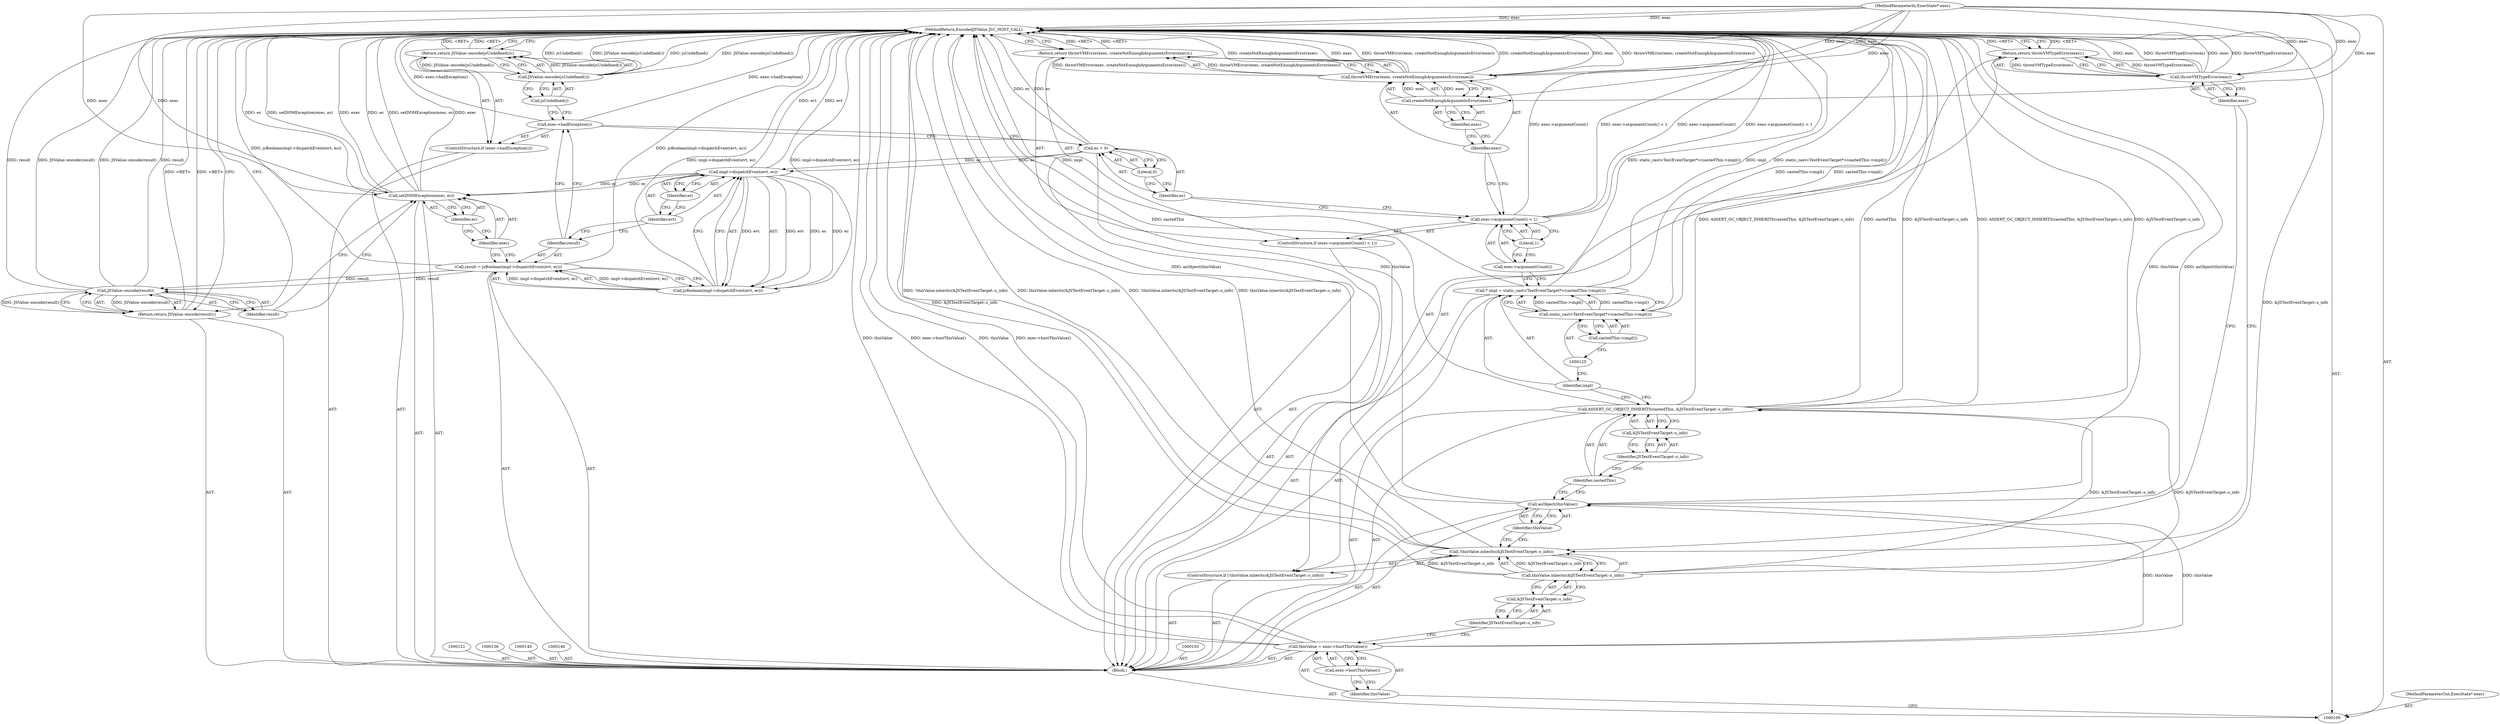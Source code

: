 digraph "0_Chrome_b944f670bb7a8a919daac497a4ea0536c954c201_13" {
"1000159" [label="(MethodReturn,EncodedJSValue JSC_HOST_CALL)"];
"1000101" [label="(MethodParameterIn,ExecState* exec)"];
"1000253" [label="(MethodParameterOut,ExecState* exec)"];
"1000132" [label="(Call,throwVMError(exec, createNotEnoughArgumentsError(exec)))"];
"1000133" [label="(Identifier,exec)"];
"1000134" [label="(Call,createNotEnoughArgumentsError(exec))"];
"1000135" [label="(Identifier,exec)"];
"1000131" [label="(Return,return throwVMError(exec, createNotEnoughArgumentsError(exec));)"];
"1000137" [label="(Call,ec = 0)"];
"1000138" [label="(Identifier,ec)"];
"1000139" [label="(Literal,0)"];
"1000141" [label="(ControlStructure,if (exec->hadException()))"];
"1000142" [label="(Call,exec->hadException())"];
"1000144" [label="(Call,JSValue::encode(jsUndefined()))"];
"1000145" [label="(Call,jsUndefined())"];
"1000143" [label="(Return,return JSValue::encode(jsUndefined());)"];
"1000147" [label="(Call,result = jsBoolean(impl->dispatchEvent(evt, ec)))"];
"1000148" [label="(Identifier,result)"];
"1000149" [label="(Call,jsBoolean(impl->dispatchEvent(evt, ec)))"];
"1000150" [label="(Call,impl->dispatchEvent(evt, ec))"];
"1000151" [label="(Identifier,evt)"];
"1000152" [label="(Identifier,ec)"];
"1000154" [label="(Identifier,exec)"];
"1000155" [label="(Identifier,ec)"];
"1000153" [label="(Call,setDOMException(exec, ec))"];
"1000157" [label="(Call,JSValue::encode(result))"];
"1000158" [label="(Identifier,result)"];
"1000156" [label="(Return,return JSValue::encode(result);)"];
"1000102" [label="(Block,)"];
"1000104" [label="(Call,thisValue = exec->hostThisValue())"];
"1000105" [label="(Identifier,thisValue)"];
"1000106" [label="(Call,exec->hostThisValue())"];
"1000110" [label="(Call,&JSTestEventTarget::s_info)"];
"1000111" [label="(Identifier,JSTestEventTarget::s_info)"];
"1000107" [label="(ControlStructure,if (!thisValue.inherits(&JSTestEventTarget::s_info)))"];
"1000108" [label="(Call,!thisValue.inherits(&JSTestEventTarget::s_info))"];
"1000109" [label="(Call,thisValue.inherits(&JSTestEventTarget::s_info))"];
"1000113" [label="(Call,throwVMTypeError(exec))"];
"1000114" [label="(Identifier,exec)"];
"1000112" [label="(Return,return throwVMTypeError(exec);)"];
"1000115" [label="(Call,asObject(thisValue))"];
"1000116" [label="(Identifier,thisValue)"];
"1000118" [label="(Identifier,castedThis)"];
"1000119" [label="(Call,&JSTestEventTarget::s_info)"];
"1000120" [label="(Identifier,JSTestEventTarget::s_info)"];
"1000117" [label="(Call,ASSERT_GC_OBJECT_INHERITS(castedThis, &JSTestEventTarget::s_info))"];
"1000122" [label="(Call,* impl = static_cast<TestEventTarget*>(castedThis->impl()))"];
"1000123" [label="(Identifier,impl)"];
"1000124" [label="(Call,static_cast<TestEventTarget*>(castedThis->impl()))"];
"1000126" [label="(Call,castedThis->impl())"];
"1000130" [label="(Literal,1)"];
"1000127" [label="(ControlStructure,if (exec->argumentCount() < 1))"];
"1000128" [label="(Call,exec->argumentCount() < 1)"];
"1000129" [label="(Call,exec->argumentCount())"];
"1000159" -> "1000100"  [label="AST: "];
"1000159" -> "1000112"  [label="CFG: "];
"1000159" -> "1000131"  [label="CFG: "];
"1000159" -> "1000143"  [label="CFG: "];
"1000159" -> "1000156"  [label="CFG: "];
"1000112" -> "1000159"  [label="DDG: <RET>"];
"1000131" -> "1000159"  [label="DDG: <RET>"];
"1000143" -> "1000159"  [label="DDG: <RET>"];
"1000156" -> "1000159"  [label="DDG: <RET>"];
"1000117" -> "1000159"  [label="DDG: ASSERT_GC_OBJECT_INHERITS(castedThis, &JSTestEventTarget::s_info)"];
"1000117" -> "1000159"  [label="DDG: castedThis"];
"1000117" -> "1000159"  [label="DDG: &JSTestEventTarget::s_info"];
"1000124" -> "1000159"  [label="DDG: castedThis->impl()"];
"1000142" -> "1000159"  [label="DDG: exec->hadException()"];
"1000108" -> "1000159"  [label="DDG: !thisValue.inherits(&JSTestEventTarget::s_info)"];
"1000108" -> "1000159"  [label="DDG: thisValue.inherits(&JSTestEventTarget::s_info)"];
"1000150" -> "1000159"  [label="DDG: evt"];
"1000157" -> "1000159"  [label="DDG: JSValue::encode(result)"];
"1000157" -> "1000159"  [label="DDG: result"];
"1000104" -> "1000159"  [label="DDG: thisValue"];
"1000104" -> "1000159"  [label="DDG: exec->hostThisValue()"];
"1000113" -> "1000159"  [label="DDG: exec"];
"1000113" -> "1000159"  [label="DDG: throwVMTypeError(exec)"];
"1000115" -> "1000159"  [label="DDG: asObject(thisValue)"];
"1000115" -> "1000159"  [label="DDG: thisValue"];
"1000147" -> "1000159"  [label="DDG: jsBoolean(impl->dispatchEvent(evt, ec))"];
"1000153" -> "1000159"  [label="DDG: setDOMException(exec, ec)"];
"1000153" -> "1000159"  [label="DDG: exec"];
"1000153" -> "1000159"  [label="DDG: ec"];
"1000132" -> "1000159"  [label="DDG: exec"];
"1000132" -> "1000159"  [label="DDG: throwVMError(exec, createNotEnoughArgumentsError(exec))"];
"1000132" -> "1000159"  [label="DDG: createNotEnoughArgumentsError(exec)"];
"1000149" -> "1000159"  [label="DDG: impl->dispatchEvent(evt, ec)"];
"1000122" -> "1000159"  [label="DDG: static_cast<TestEventTarget*>(castedThis->impl())"];
"1000122" -> "1000159"  [label="DDG: impl"];
"1000128" -> "1000159"  [label="DDG: exec->argumentCount()"];
"1000128" -> "1000159"  [label="DDG: exec->argumentCount() < 1"];
"1000144" -> "1000159"  [label="DDG: JSValue::encode(jsUndefined())"];
"1000144" -> "1000159"  [label="DDG: jsUndefined()"];
"1000101" -> "1000159"  [label="DDG: exec"];
"1000109" -> "1000159"  [label="DDG: &JSTestEventTarget::s_info"];
"1000137" -> "1000159"  [label="DDG: ec"];
"1000101" -> "1000100"  [label="AST: "];
"1000101" -> "1000159"  [label="DDG: exec"];
"1000101" -> "1000113"  [label="DDG: exec"];
"1000101" -> "1000132"  [label="DDG: exec"];
"1000101" -> "1000134"  [label="DDG: exec"];
"1000101" -> "1000153"  [label="DDG: exec"];
"1000253" -> "1000100"  [label="AST: "];
"1000132" -> "1000131"  [label="AST: "];
"1000132" -> "1000134"  [label="CFG: "];
"1000133" -> "1000132"  [label="AST: "];
"1000134" -> "1000132"  [label="AST: "];
"1000131" -> "1000132"  [label="CFG: "];
"1000132" -> "1000159"  [label="DDG: exec"];
"1000132" -> "1000159"  [label="DDG: throwVMError(exec, createNotEnoughArgumentsError(exec))"];
"1000132" -> "1000159"  [label="DDG: createNotEnoughArgumentsError(exec)"];
"1000132" -> "1000131"  [label="DDG: throwVMError(exec, createNotEnoughArgumentsError(exec))"];
"1000134" -> "1000132"  [label="DDG: exec"];
"1000101" -> "1000132"  [label="DDG: exec"];
"1000133" -> "1000132"  [label="AST: "];
"1000133" -> "1000128"  [label="CFG: "];
"1000135" -> "1000133"  [label="CFG: "];
"1000134" -> "1000132"  [label="AST: "];
"1000134" -> "1000135"  [label="CFG: "];
"1000135" -> "1000134"  [label="AST: "];
"1000132" -> "1000134"  [label="CFG: "];
"1000134" -> "1000132"  [label="DDG: exec"];
"1000101" -> "1000134"  [label="DDG: exec"];
"1000135" -> "1000134"  [label="AST: "];
"1000135" -> "1000133"  [label="CFG: "];
"1000134" -> "1000135"  [label="CFG: "];
"1000131" -> "1000127"  [label="AST: "];
"1000131" -> "1000132"  [label="CFG: "];
"1000132" -> "1000131"  [label="AST: "];
"1000159" -> "1000131"  [label="CFG: "];
"1000131" -> "1000159"  [label="DDG: <RET>"];
"1000132" -> "1000131"  [label="DDG: throwVMError(exec, createNotEnoughArgumentsError(exec))"];
"1000137" -> "1000102"  [label="AST: "];
"1000137" -> "1000139"  [label="CFG: "];
"1000138" -> "1000137"  [label="AST: "];
"1000139" -> "1000137"  [label="AST: "];
"1000142" -> "1000137"  [label="CFG: "];
"1000137" -> "1000159"  [label="DDG: ec"];
"1000137" -> "1000150"  [label="DDG: ec"];
"1000138" -> "1000137"  [label="AST: "];
"1000138" -> "1000128"  [label="CFG: "];
"1000139" -> "1000138"  [label="CFG: "];
"1000139" -> "1000137"  [label="AST: "];
"1000139" -> "1000138"  [label="CFG: "];
"1000137" -> "1000139"  [label="CFG: "];
"1000141" -> "1000102"  [label="AST: "];
"1000142" -> "1000141"  [label="AST: "];
"1000143" -> "1000141"  [label="AST: "];
"1000142" -> "1000141"  [label="AST: "];
"1000142" -> "1000137"  [label="CFG: "];
"1000145" -> "1000142"  [label="CFG: "];
"1000148" -> "1000142"  [label="CFG: "];
"1000142" -> "1000159"  [label="DDG: exec->hadException()"];
"1000144" -> "1000143"  [label="AST: "];
"1000144" -> "1000145"  [label="CFG: "];
"1000145" -> "1000144"  [label="AST: "];
"1000143" -> "1000144"  [label="CFG: "];
"1000144" -> "1000159"  [label="DDG: JSValue::encode(jsUndefined())"];
"1000144" -> "1000159"  [label="DDG: jsUndefined()"];
"1000144" -> "1000143"  [label="DDG: JSValue::encode(jsUndefined())"];
"1000145" -> "1000144"  [label="AST: "];
"1000145" -> "1000142"  [label="CFG: "];
"1000144" -> "1000145"  [label="CFG: "];
"1000143" -> "1000141"  [label="AST: "];
"1000143" -> "1000144"  [label="CFG: "];
"1000144" -> "1000143"  [label="AST: "];
"1000159" -> "1000143"  [label="CFG: "];
"1000143" -> "1000159"  [label="DDG: <RET>"];
"1000144" -> "1000143"  [label="DDG: JSValue::encode(jsUndefined())"];
"1000147" -> "1000102"  [label="AST: "];
"1000147" -> "1000149"  [label="CFG: "];
"1000148" -> "1000147"  [label="AST: "];
"1000149" -> "1000147"  [label="AST: "];
"1000154" -> "1000147"  [label="CFG: "];
"1000147" -> "1000159"  [label="DDG: jsBoolean(impl->dispatchEvent(evt, ec))"];
"1000149" -> "1000147"  [label="DDG: impl->dispatchEvent(evt, ec)"];
"1000147" -> "1000157"  [label="DDG: result"];
"1000148" -> "1000147"  [label="AST: "];
"1000148" -> "1000142"  [label="CFG: "];
"1000151" -> "1000148"  [label="CFG: "];
"1000149" -> "1000147"  [label="AST: "];
"1000149" -> "1000150"  [label="CFG: "];
"1000150" -> "1000149"  [label="AST: "];
"1000147" -> "1000149"  [label="CFG: "];
"1000149" -> "1000159"  [label="DDG: impl->dispatchEvent(evt, ec)"];
"1000149" -> "1000147"  [label="DDG: impl->dispatchEvent(evt, ec)"];
"1000150" -> "1000149"  [label="DDG: evt"];
"1000150" -> "1000149"  [label="DDG: ec"];
"1000150" -> "1000149"  [label="AST: "];
"1000150" -> "1000152"  [label="CFG: "];
"1000151" -> "1000150"  [label="AST: "];
"1000152" -> "1000150"  [label="AST: "];
"1000149" -> "1000150"  [label="CFG: "];
"1000150" -> "1000159"  [label="DDG: evt"];
"1000150" -> "1000149"  [label="DDG: evt"];
"1000150" -> "1000149"  [label="DDG: ec"];
"1000137" -> "1000150"  [label="DDG: ec"];
"1000150" -> "1000153"  [label="DDG: ec"];
"1000151" -> "1000150"  [label="AST: "];
"1000151" -> "1000148"  [label="CFG: "];
"1000152" -> "1000151"  [label="CFG: "];
"1000152" -> "1000150"  [label="AST: "];
"1000152" -> "1000151"  [label="CFG: "];
"1000150" -> "1000152"  [label="CFG: "];
"1000154" -> "1000153"  [label="AST: "];
"1000154" -> "1000147"  [label="CFG: "];
"1000155" -> "1000154"  [label="CFG: "];
"1000155" -> "1000153"  [label="AST: "];
"1000155" -> "1000154"  [label="CFG: "];
"1000153" -> "1000155"  [label="CFG: "];
"1000153" -> "1000102"  [label="AST: "];
"1000153" -> "1000155"  [label="CFG: "];
"1000154" -> "1000153"  [label="AST: "];
"1000155" -> "1000153"  [label="AST: "];
"1000158" -> "1000153"  [label="CFG: "];
"1000153" -> "1000159"  [label="DDG: setDOMException(exec, ec)"];
"1000153" -> "1000159"  [label="DDG: exec"];
"1000153" -> "1000159"  [label="DDG: ec"];
"1000101" -> "1000153"  [label="DDG: exec"];
"1000150" -> "1000153"  [label="DDG: ec"];
"1000157" -> "1000156"  [label="AST: "];
"1000157" -> "1000158"  [label="CFG: "];
"1000158" -> "1000157"  [label="AST: "];
"1000156" -> "1000157"  [label="CFG: "];
"1000157" -> "1000159"  [label="DDG: JSValue::encode(result)"];
"1000157" -> "1000159"  [label="DDG: result"];
"1000157" -> "1000156"  [label="DDG: JSValue::encode(result)"];
"1000147" -> "1000157"  [label="DDG: result"];
"1000158" -> "1000157"  [label="AST: "];
"1000158" -> "1000153"  [label="CFG: "];
"1000157" -> "1000158"  [label="CFG: "];
"1000156" -> "1000102"  [label="AST: "];
"1000156" -> "1000157"  [label="CFG: "];
"1000157" -> "1000156"  [label="AST: "];
"1000159" -> "1000156"  [label="CFG: "];
"1000156" -> "1000159"  [label="DDG: <RET>"];
"1000157" -> "1000156"  [label="DDG: JSValue::encode(result)"];
"1000102" -> "1000100"  [label="AST: "];
"1000103" -> "1000102"  [label="AST: "];
"1000104" -> "1000102"  [label="AST: "];
"1000107" -> "1000102"  [label="AST: "];
"1000115" -> "1000102"  [label="AST: "];
"1000117" -> "1000102"  [label="AST: "];
"1000121" -> "1000102"  [label="AST: "];
"1000122" -> "1000102"  [label="AST: "];
"1000127" -> "1000102"  [label="AST: "];
"1000136" -> "1000102"  [label="AST: "];
"1000137" -> "1000102"  [label="AST: "];
"1000140" -> "1000102"  [label="AST: "];
"1000141" -> "1000102"  [label="AST: "];
"1000146" -> "1000102"  [label="AST: "];
"1000147" -> "1000102"  [label="AST: "];
"1000153" -> "1000102"  [label="AST: "];
"1000156" -> "1000102"  [label="AST: "];
"1000104" -> "1000102"  [label="AST: "];
"1000104" -> "1000106"  [label="CFG: "];
"1000105" -> "1000104"  [label="AST: "];
"1000106" -> "1000104"  [label="AST: "];
"1000111" -> "1000104"  [label="CFG: "];
"1000104" -> "1000159"  [label="DDG: thisValue"];
"1000104" -> "1000159"  [label="DDG: exec->hostThisValue()"];
"1000104" -> "1000115"  [label="DDG: thisValue"];
"1000105" -> "1000104"  [label="AST: "];
"1000105" -> "1000100"  [label="CFG: "];
"1000106" -> "1000105"  [label="CFG: "];
"1000106" -> "1000104"  [label="AST: "];
"1000106" -> "1000105"  [label="CFG: "];
"1000104" -> "1000106"  [label="CFG: "];
"1000110" -> "1000109"  [label="AST: "];
"1000110" -> "1000111"  [label="CFG: "];
"1000111" -> "1000110"  [label="AST: "];
"1000109" -> "1000110"  [label="CFG: "];
"1000111" -> "1000110"  [label="AST: "];
"1000111" -> "1000104"  [label="CFG: "];
"1000110" -> "1000111"  [label="CFG: "];
"1000107" -> "1000102"  [label="AST: "];
"1000108" -> "1000107"  [label="AST: "];
"1000112" -> "1000107"  [label="AST: "];
"1000108" -> "1000107"  [label="AST: "];
"1000108" -> "1000109"  [label="CFG: "];
"1000109" -> "1000108"  [label="AST: "];
"1000114" -> "1000108"  [label="CFG: "];
"1000116" -> "1000108"  [label="CFG: "];
"1000108" -> "1000159"  [label="DDG: !thisValue.inherits(&JSTestEventTarget::s_info)"];
"1000108" -> "1000159"  [label="DDG: thisValue.inherits(&JSTestEventTarget::s_info)"];
"1000109" -> "1000108"  [label="DDG: &JSTestEventTarget::s_info"];
"1000109" -> "1000108"  [label="AST: "];
"1000109" -> "1000110"  [label="CFG: "];
"1000110" -> "1000109"  [label="AST: "];
"1000108" -> "1000109"  [label="CFG: "];
"1000109" -> "1000159"  [label="DDG: &JSTestEventTarget::s_info"];
"1000109" -> "1000108"  [label="DDG: &JSTestEventTarget::s_info"];
"1000109" -> "1000117"  [label="DDG: &JSTestEventTarget::s_info"];
"1000113" -> "1000112"  [label="AST: "];
"1000113" -> "1000114"  [label="CFG: "];
"1000114" -> "1000113"  [label="AST: "];
"1000112" -> "1000113"  [label="CFG: "];
"1000113" -> "1000159"  [label="DDG: exec"];
"1000113" -> "1000159"  [label="DDG: throwVMTypeError(exec)"];
"1000113" -> "1000112"  [label="DDG: throwVMTypeError(exec)"];
"1000101" -> "1000113"  [label="DDG: exec"];
"1000114" -> "1000113"  [label="AST: "];
"1000114" -> "1000108"  [label="CFG: "];
"1000113" -> "1000114"  [label="CFG: "];
"1000112" -> "1000107"  [label="AST: "];
"1000112" -> "1000113"  [label="CFG: "];
"1000113" -> "1000112"  [label="AST: "];
"1000159" -> "1000112"  [label="CFG: "];
"1000112" -> "1000159"  [label="DDG: <RET>"];
"1000113" -> "1000112"  [label="DDG: throwVMTypeError(exec)"];
"1000115" -> "1000102"  [label="AST: "];
"1000115" -> "1000116"  [label="CFG: "];
"1000116" -> "1000115"  [label="AST: "];
"1000118" -> "1000115"  [label="CFG: "];
"1000115" -> "1000159"  [label="DDG: asObject(thisValue)"];
"1000115" -> "1000159"  [label="DDG: thisValue"];
"1000104" -> "1000115"  [label="DDG: thisValue"];
"1000116" -> "1000115"  [label="AST: "];
"1000116" -> "1000108"  [label="CFG: "];
"1000115" -> "1000116"  [label="CFG: "];
"1000118" -> "1000117"  [label="AST: "];
"1000118" -> "1000115"  [label="CFG: "];
"1000120" -> "1000118"  [label="CFG: "];
"1000119" -> "1000117"  [label="AST: "];
"1000119" -> "1000120"  [label="CFG: "];
"1000120" -> "1000119"  [label="AST: "];
"1000117" -> "1000119"  [label="CFG: "];
"1000120" -> "1000119"  [label="AST: "];
"1000120" -> "1000118"  [label="CFG: "];
"1000119" -> "1000120"  [label="CFG: "];
"1000117" -> "1000102"  [label="AST: "];
"1000117" -> "1000119"  [label="CFG: "];
"1000118" -> "1000117"  [label="AST: "];
"1000119" -> "1000117"  [label="AST: "];
"1000123" -> "1000117"  [label="CFG: "];
"1000117" -> "1000159"  [label="DDG: ASSERT_GC_OBJECT_INHERITS(castedThis, &JSTestEventTarget::s_info)"];
"1000117" -> "1000159"  [label="DDG: castedThis"];
"1000117" -> "1000159"  [label="DDG: &JSTestEventTarget::s_info"];
"1000109" -> "1000117"  [label="DDG: &JSTestEventTarget::s_info"];
"1000122" -> "1000102"  [label="AST: "];
"1000122" -> "1000124"  [label="CFG: "];
"1000123" -> "1000122"  [label="AST: "];
"1000124" -> "1000122"  [label="AST: "];
"1000129" -> "1000122"  [label="CFG: "];
"1000122" -> "1000159"  [label="DDG: static_cast<TestEventTarget*>(castedThis->impl())"];
"1000122" -> "1000159"  [label="DDG: impl"];
"1000124" -> "1000122"  [label="DDG: castedThis->impl()"];
"1000123" -> "1000122"  [label="AST: "];
"1000123" -> "1000117"  [label="CFG: "];
"1000125" -> "1000123"  [label="CFG: "];
"1000124" -> "1000122"  [label="AST: "];
"1000124" -> "1000126"  [label="CFG: "];
"1000125" -> "1000124"  [label="AST: "];
"1000126" -> "1000124"  [label="AST: "];
"1000122" -> "1000124"  [label="CFG: "];
"1000124" -> "1000159"  [label="DDG: castedThis->impl()"];
"1000124" -> "1000122"  [label="DDG: castedThis->impl()"];
"1000126" -> "1000124"  [label="AST: "];
"1000126" -> "1000125"  [label="CFG: "];
"1000124" -> "1000126"  [label="CFG: "];
"1000130" -> "1000128"  [label="AST: "];
"1000130" -> "1000129"  [label="CFG: "];
"1000128" -> "1000130"  [label="CFG: "];
"1000127" -> "1000102"  [label="AST: "];
"1000128" -> "1000127"  [label="AST: "];
"1000131" -> "1000127"  [label="AST: "];
"1000128" -> "1000127"  [label="AST: "];
"1000128" -> "1000130"  [label="CFG: "];
"1000129" -> "1000128"  [label="AST: "];
"1000130" -> "1000128"  [label="AST: "];
"1000133" -> "1000128"  [label="CFG: "];
"1000138" -> "1000128"  [label="CFG: "];
"1000128" -> "1000159"  [label="DDG: exec->argumentCount()"];
"1000128" -> "1000159"  [label="DDG: exec->argumentCount() < 1"];
"1000129" -> "1000128"  [label="AST: "];
"1000129" -> "1000122"  [label="CFG: "];
"1000130" -> "1000129"  [label="CFG: "];
}
